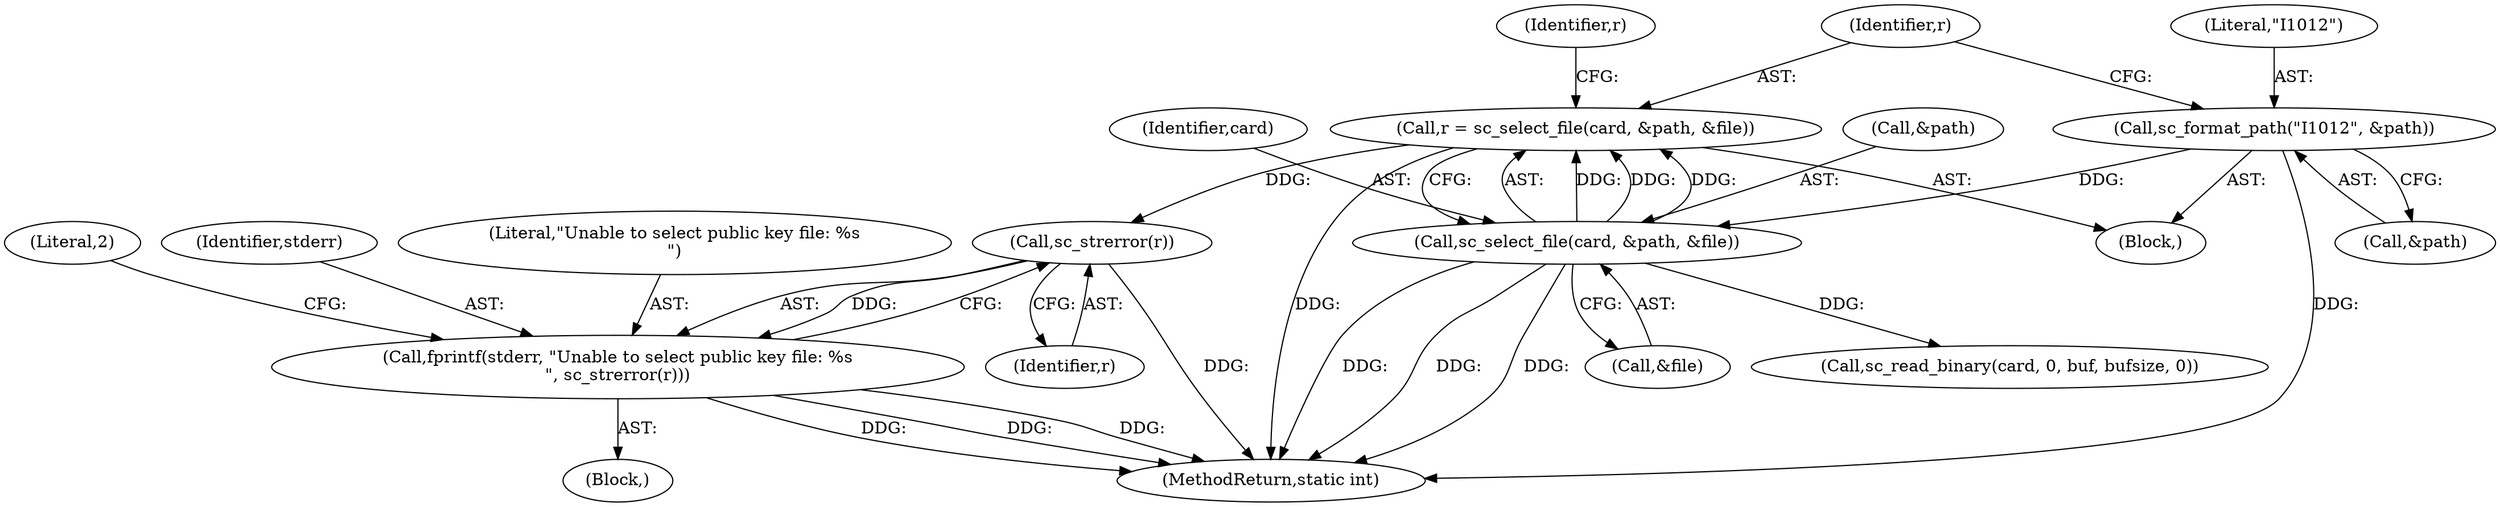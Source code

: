 digraph "0_OpenSC_360e95d45ac4123255a4c796db96337f332160ad#diff-d643a0fa169471dbf2912f4866dc49c5_9@API" {
"1000138" [label="(Call,sc_strerror(r))"];
"1000124" [label="(Call,r = sc_select_file(card, &path, &file))"];
"1000126" [label="(Call,sc_select_file(card, &path, &file))"];
"1000120" [label="(Call,sc_format_path(\"I1012\", &path))"];
"1000135" [label="(Call,fprintf(stderr, \"Unable to select public key file: %s\n\", sc_strerror(r)))"];
"1000122" [label="(Call,&path)"];
"1000135" [label="(Call,fprintf(stderr, \"Unable to select public key file: %s\n\", sc_strerror(r)))"];
"1000130" [label="(Call,&file)"];
"1000134" [label="(Block,)"];
"1000126" [label="(Call,sc_select_file(card, &path, &file))"];
"1000127" [label="(Identifier,card)"];
"1000138" [label="(Call,sc_strerror(r))"];
"1000121" [label="(Literal,\"I1012\")"];
"1000133" [label="(Identifier,r)"];
"1000139" [label="(Identifier,r)"];
"1000128" [label="(Call,&path)"];
"1000125" [label="(Identifier,r)"];
"1000102" [label="(Block,)"];
"1000120" [label="(Call,sc_format_path(\"I1012\", &path))"];
"1000136" [label="(Identifier,stderr)"];
"1000137" [label="(Literal,\"Unable to select public key file: %s\n\")"];
"1000141" [label="(Literal,2)"];
"1000234" [label="(MethodReturn,static int)"];
"1000124" [label="(Call,r = sc_select_file(card, &path, &file))"];
"1000154" [label="(Call,sc_read_binary(card, 0, buf, bufsize, 0))"];
"1000138" -> "1000135"  [label="AST: "];
"1000138" -> "1000139"  [label="CFG: "];
"1000139" -> "1000138"  [label="AST: "];
"1000135" -> "1000138"  [label="CFG: "];
"1000138" -> "1000234"  [label="DDG: "];
"1000138" -> "1000135"  [label="DDG: "];
"1000124" -> "1000138"  [label="DDG: "];
"1000124" -> "1000102"  [label="AST: "];
"1000124" -> "1000126"  [label="CFG: "];
"1000125" -> "1000124"  [label="AST: "];
"1000126" -> "1000124"  [label="AST: "];
"1000133" -> "1000124"  [label="CFG: "];
"1000124" -> "1000234"  [label="DDG: "];
"1000126" -> "1000124"  [label="DDG: "];
"1000126" -> "1000124"  [label="DDG: "];
"1000126" -> "1000124"  [label="DDG: "];
"1000126" -> "1000130"  [label="CFG: "];
"1000127" -> "1000126"  [label="AST: "];
"1000128" -> "1000126"  [label="AST: "];
"1000130" -> "1000126"  [label="AST: "];
"1000126" -> "1000234"  [label="DDG: "];
"1000126" -> "1000234"  [label="DDG: "];
"1000126" -> "1000234"  [label="DDG: "];
"1000120" -> "1000126"  [label="DDG: "];
"1000126" -> "1000154"  [label="DDG: "];
"1000120" -> "1000102"  [label="AST: "];
"1000120" -> "1000122"  [label="CFG: "];
"1000121" -> "1000120"  [label="AST: "];
"1000122" -> "1000120"  [label="AST: "];
"1000125" -> "1000120"  [label="CFG: "];
"1000120" -> "1000234"  [label="DDG: "];
"1000135" -> "1000134"  [label="AST: "];
"1000136" -> "1000135"  [label="AST: "];
"1000137" -> "1000135"  [label="AST: "];
"1000141" -> "1000135"  [label="CFG: "];
"1000135" -> "1000234"  [label="DDG: "];
"1000135" -> "1000234"  [label="DDG: "];
"1000135" -> "1000234"  [label="DDG: "];
}
